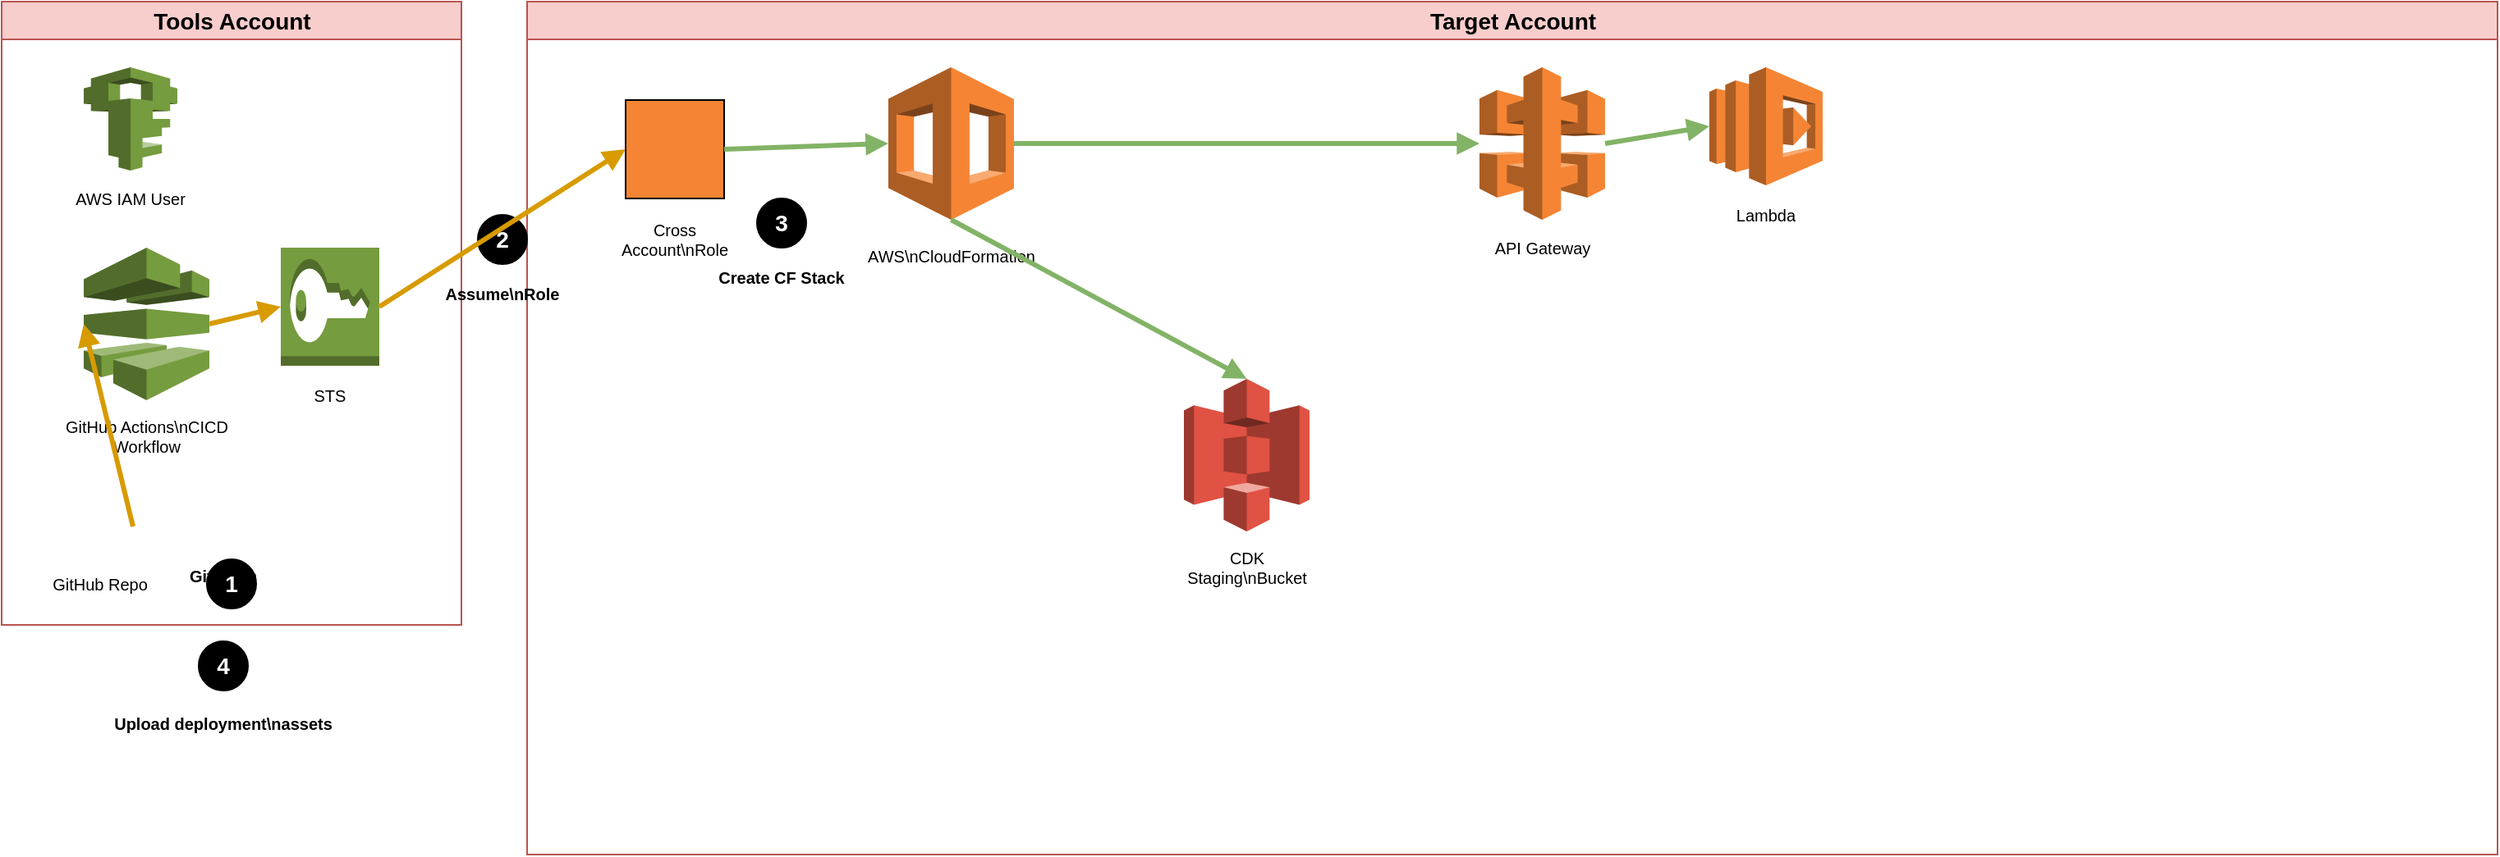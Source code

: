 <mxfile version="22.1.0" type="device">
  <diagram id="cicd" name="CI-CD Cross-Account">
    <mxGraphModel dx="1600" dy="900" grid="1" gridSize="10" guides="1" tooltips="1" connect="1" arrows="1" fold="1" page="1" pageScale="1" pageWidth="1600" pageHeight="900" math="0" shadow="0">
      <root>
        <mxCell id="0"/>
        <mxCell id="1" parent="0"/>

        <!-- Left: Tools Account -->
        <mxCell id="toolsBox" value="Tools Account" style="swimlane;fontStyle=1;rounded=0;html=1;fillColor=#f8cecc;strokeColor=#b85450;fontSize=14;fontColor=#000000;swimlaneFillColor=#ffffff;" vertex="1" parent="1">
          <mxGeometry x="40" y="60" width="280" height="380" as="geometry"/>
        </mxCell>

        <!-- AWS IAM User -->
        <mxCell id="iamUser" value="" style="outlineConnect=0;dashed=0;verticalLabelPosition=bottom;verticalAlign=top;align=center;html=1;shape=mxgraph.aws3.iam;fillColor=#759C3E;gradientColor=none;" vertex="1" parent="toolsBox">
          <mxGeometry x="50" y="40" width="57" height="63" as="geometry"/>
        </mxCell>
        <mxCell id="iamLabel" value="AWS IAM User" style="text;html=1;align=center;verticalAlign=middle;whiteSpace=wrap;rounded=0;fontStyle=0;fontSize=10;" vertex="1" parent="toolsBox">
          <mxGeometry x="35" y="110" width="87" height="20" as="geometry"/>
        </mxCell>

        <!-- GitHub Actions -->
        <mxCell id="gha" value="" style="outlineConnect=0;dashed=0;verticalLabelPosition=bottom;verticalAlign=top;align=center;html=1;shape=mxgraph.aws3.codepipeline;fillColor=#759C3E;gradientColor=none;" vertex="1" parent="toolsBox">
          <mxGeometry x="50" y="150" width="76.5" height="93" as="geometry"/>
        </mxCell>
        <mxCell id="ghaLabel" value="GitHub Actions\nCICD Workflow" style="text;html=1;align=center;verticalAlign=middle;whiteSpace=wrap;rounded=0;fontStyle=0;fontSize=10;" vertex="1" parent="toolsBox">
          <mxGeometry x="35" y="250" width="107" height="30" as="geometry"/>
        </mxCell>

        <!-- STS -->
        <mxCell id="sts" value="" style="outlineConnect=0;dashed=0;verticalLabelPosition=bottom;verticalAlign=top;align=center;html=1;shape=mxgraph.aws3.sts;fillColor=#759C3E;gradientColor=none;" vertex="1" parent="toolsBox">
          <mxGeometry x="170" y="150" width="60" height="72" as="geometry"/>
        </mxCell>
        <mxCell id="stsLabel" value="STS" style="text;html=1;align=center;verticalAlign=middle;whiteSpace=wrap;rounded=0;fontStyle=0;fontSize=10;" vertex="1" parent="toolsBox">
          <mxGeometry x="170" y="230" width="60" height="20" as="geometry"/>
        </mxCell>

        <!-- GitHub repo icon at bottom -->
        <mxCell id="git" value="" style="shape=image;html=1;verticalAlign=top;verticalLabelPosition=bottom;labelBackgroundColor=#ffffff;imageAspect=0;aspect=fixed;image=https://cdn-icons-png.flaticon.com/512/25/25231.png" vertex="1" parent="toolsBox">
          <mxGeometry x="40" y="300" width="40" height="40" as="geometry"/>
        </mxCell>
        <mxCell id="gitLabel" value="GitHub Repo" style="text;html=1;align=center;verticalAlign=middle;whiteSpace=wrap;rounded=0;fontStyle=0;fontSize=10;" vertex="1" parent="toolsBox">
          <mxGeometry x="20" y="345" width="80" height="20" as="geometry"/>
        </mxCell>

        <!-- Git Push label -->
        <mxCell id="gitPushIcon" value="" style="shape=image;html=1;verticalAlign=top;verticalLabelPosition=bottom;labelBackgroundColor=#ffffff;imageAspect=0;aspect=fixed;image=https://cdn-icons-png.flaticon.com/512/2111/2111432.png" vertex="1" parent="toolsBox">
          <mxGeometry x="120" y="305" width="30" height="30" as="geometry"/>
        </mxCell>
        <mxCell id="gitPushLabel" value="Git Push" style="text;html=1;align=center;verticalAlign=middle;whiteSpace=wrap;rounded=0;fontStyle=1;fontSize=10;" vertex="1" parent="toolsBox">
          <mxGeometry x="105" y="340" width="60" height="20" as="geometry"/>
        </mxCell>

        <!-- Right: Target Account -->
        <mxCell id="targetBox" value="Target Account" style="swimlane;fontStyle=1;rounded=0;html=1;fillColor=#f8cecc;strokeColor=#b85450;fontSize=14;fontColor=#000000;swimlaneFillColor=#ffffff;" vertex="1" parent="1">
          <mxGeometry x="360" y="60" width="1200" height="520" as="geometry"/>
        </mxCell>

        <!-- Cross Account Role -->
        <mxCell id="role" value="" style="outlineConnect=0;dashed=0;verticalLabelPosition=bottom;verticalAlign=top;align=center;html=1;shape=mxgraph.aws3.iam_role;fillColor=#F58534;gradientColor=none;" vertex="1" parent="targetBox">
          <mxGeometry x="60" y="60" width="60" height="60" as="geometry"/>
        </mxCell>
        <mxCell id="roleLabel" value="Cross Account\nRole" style="text;html=1;align=center;verticalAlign=middle;whiteSpace=wrap;rounded=0;fontStyle=0;fontSize=10;" vertex="1" parent="targetBox">
          <mxGeometry x="45" y="130" width="90" height="30" as="geometry"/>
        </mxCell>

        <!-- CloudFormation -->
        <mxCell id="cfn" value="" style="outlineConnect=0;dashed=0;verticalLabelPosition=bottom;verticalAlign=top;align=center;html=1;shape=mxgraph.aws3.cloudformation;fillColor=#F58534;gradientColor=none;" vertex="1" parent="targetBox">
          <mxGeometry x="220" y="40" width="76.5" height="93" as="geometry"/>
        </mxCell>
        <mxCell id="cfnLabel" value="AWS\nCloudFormation" style="text;html=1;align=center;verticalAlign=middle;whiteSpace=wrap;rounded=0;fontStyle=0;fontSize=10;" vertex="1" parent="targetBox">
          <mxGeometry x="205" y="140" width="107" height="30" as="geometry"/>
        </mxCell>

        <!-- API Gateway -->
        <mxCell id="apigw" value="" style="outlineConnect=0;dashed=0;verticalLabelPosition=bottom;verticalAlign=top;align=center;html=1;shape=mxgraph.aws3.api_gateway;fillColor=#F58534;gradientColor=none;" vertex="1" parent="targetBox">
          <mxGeometry x="580" y="40" width="76.5" height="93" as="geometry"/>
        </mxCell>
        <mxCell id="apigwLabel" value="API Gateway" style="text;html=1;align=center;verticalAlign=middle;whiteSpace=wrap;rounded=0;fontStyle=0;fontSize=10;" vertex="1" parent="targetBox">
          <mxGeometry x="575" y="140" width="86.5" height="20" as="geometry"/>
        </mxCell>

        <!-- S3 CDK Staging Bucket -->
        <mxCell id="s3" value="" style="outlineConnect=0;dashed=0;verticalLabelPosition=bottom;verticalAlign=top;align=center;html=1;shape=mxgraph.aws3.s3;fillColor=#E05243;gradientColor=none;" vertex="1" parent="targetBox">
          <mxGeometry x="400" y="230" width="76.5" height="93" as="geometry"/>
        </mxCell>
        <mxCell id="s3Label" value="CDK Staging\nBucket" style="text;html=1;align=center;verticalAlign=middle;whiteSpace=wrap;rounded=0;fontStyle=0;fontSize=10;" vertex="1" parent="targetBox">
          <mxGeometry x="395" y="330" width="86.5" height="30" as="geometry"/>
        </mxCell>

        <!-- Lambda -->
        <mxCell id="lambda" value="" style="outlineConnect=0;dashed=0;verticalLabelPosition=bottom;verticalAlign=top;align=center;html=1;shape=mxgraph.aws3.lambda;fillColor=#F58534;gradientColor=none;" vertex="1" parent="targetBox">
          <mxGeometry x="720" y="40" width="69" height="72" as="geometry"/>
        </mxCell>
        <mxCell id="lambdaLabel" value="Lambda" style="text;html=1;align=center;verticalAlign=middle;whiteSpace=wrap;rounded=0;fontStyle=0;fontSize=10;" vertex="1" parent="targetBox">
          <mxGeometry x="720" y="120" width="69" height="20" as="geometry"/>
        </mxCell>

        <!-- Step indicators with better positioning -->
        <mxCell id="step2" value="2" style="ellipse;whiteSpace=wrap;html=1;aspect=fixed;fillColor=#000000;fontColor=#ffffff;fontSize=14;fontStyle=1;" vertex="1" parent="1">
          <mxGeometry x="330" y="190" width="30" height="30" as="geometry"/>
        </mxCell>
        <mxCell id="step2Label" value="Assume\nRole" style="text;html=1;align=center;verticalAlign=middle;whiteSpace=wrap;rounded=0;fontSize=10;fontStyle=1;" vertex="1" parent="1">
          <mxGeometry x="310" y="225" width="70" height="25" as="geometry"/>
        </mxCell>

        <mxCell id="step3" value="3" style="ellipse;whiteSpace=wrap;html=1;aspect=fixed;fillColor=#000000;fontColor=#ffffff;fontSize=14;fontStyle=1;" vertex="1" parent="1">
          <mxGeometry x="500" y="180" width="30" height="30" as="geometry"/>
        </mxCell>
        <mxCell id="step3Label" value="Create CF Stack" style="text;html=1;align=center;verticalAlign=middle;whiteSpace=wrap;rounded=0;fontSize=10;fontStyle=1;" vertex="1" parent="1">
          <mxGeometry x="460" y="215" width="110" height="25" as="geometry"/>
        </mxCell>

        <mxCell id="step4" value="4" style="ellipse;whiteSpace=wrap;html=1;aspect=fixed;fillColor=#000000;fontColor=#ffffff;fontSize=14;fontStyle=1;" vertex="1" parent="1">
          <mxGeometry x="160" y="450" width="30" height="30" as="geometry"/>
        </mxCell>
        <mxCell id="step4Label" value="Upload deployment\nassets" style="text;html=1;align=center;verticalAlign=middle;whiteSpace=wrap;rounded=0;fontSize=10;fontStyle=1;" vertex="1" parent="1">
          <mxGeometry x="105" y="485" width="140" height="30" as="geometry"/>
        </mxCell>

        <mxCell id="step1" value="1" style="ellipse;whiteSpace=wrap;html=1;aspect=fixed;fillColor=#000000;fontColor=#ffffff;fontSize=14;fontStyle=1;" vertex="1" parent="1">
          <mxGeometry x="165" y="400" width="30" height="30" as="geometry"/>
        </mxCell>

        <!-- Connections with proper arrows -->
        <mxCell id="edge1" edge="1" parent="1" source="git" target="gha" style="endArrow=block;html=1;strokeWidth=3;strokeColor=#d79b00;exitX=1;exitY=0.5;entryX=0;entryY=0.5;">
          <mxGeometry relative="1" as="geometry"/>
        </mxCell>

        <mxCell id="edge2" edge="1" parent="1" source="gha" target="sts" style="endArrow=block;html=1;strokeWidth=3;strokeColor=#d79b00;exitX=1;exitY=0.5;entryX=0;entryY=0.5;">
          <mxGeometry relative="1" as="geometry"/>
        </mxCell>

        <mxCell id="edge3" edge="1" parent="1" source="sts" target="role" style="endArrow=block;html=1;strokeWidth=3;strokeColor=#d79b00;exitX=1;exitY=0.5;entryX=0;entryY=0.5;">
          <mxGeometry relative="1" as="geometry"/>
        </mxCell>

        <mxCell id="edge4" edge="1" parent="1" source="role" target="cfn" style="endArrow=block;html=1;strokeWidth=3;strokeColor=#82b366;exitX=1;exitY=0.5;entryX=0;entryY=0.5;">
          <mxGeometry relative="1" as="geometry"/>
        </mxCell>

        <mxCell id="edge5" edge="1" parent="1" source="cfn" target="apigw" style="endArrow=block;html=1;strokeWidth=3;strokeColor=#82b366;exitX=1;exitY=0.5;entryX=0;entryY=0.5;">
          <mxGeometry relative="1" as="geometry"/>
        </mxCell>

        <mxCell id="edge6" edge="1" parent="1" source="cfn" target="s3" style="endArrow=block;html=1;strokeWidth=3;strokeColor=#82b366;exitX=0.5;exitY=1;entryX=0.5;entryY=0;">
          <mxGeometry relative="1" as="geometry"/>
        </mxCell>

        <mxCell id="edge7" edge="1" parent="1" source="apigw" target="lambda" style="endArrow=block;html=1;strokeWidth=3;strokeColor=#82b366;exitX=1;exitY=0.5;entryX=0;entryY=0.5;">
          <mxGeometry relative="1" as="geometry"/>
        </mxCell>

      </root>
    </mxGraphModel>
  </diagram>
</mxfile>
